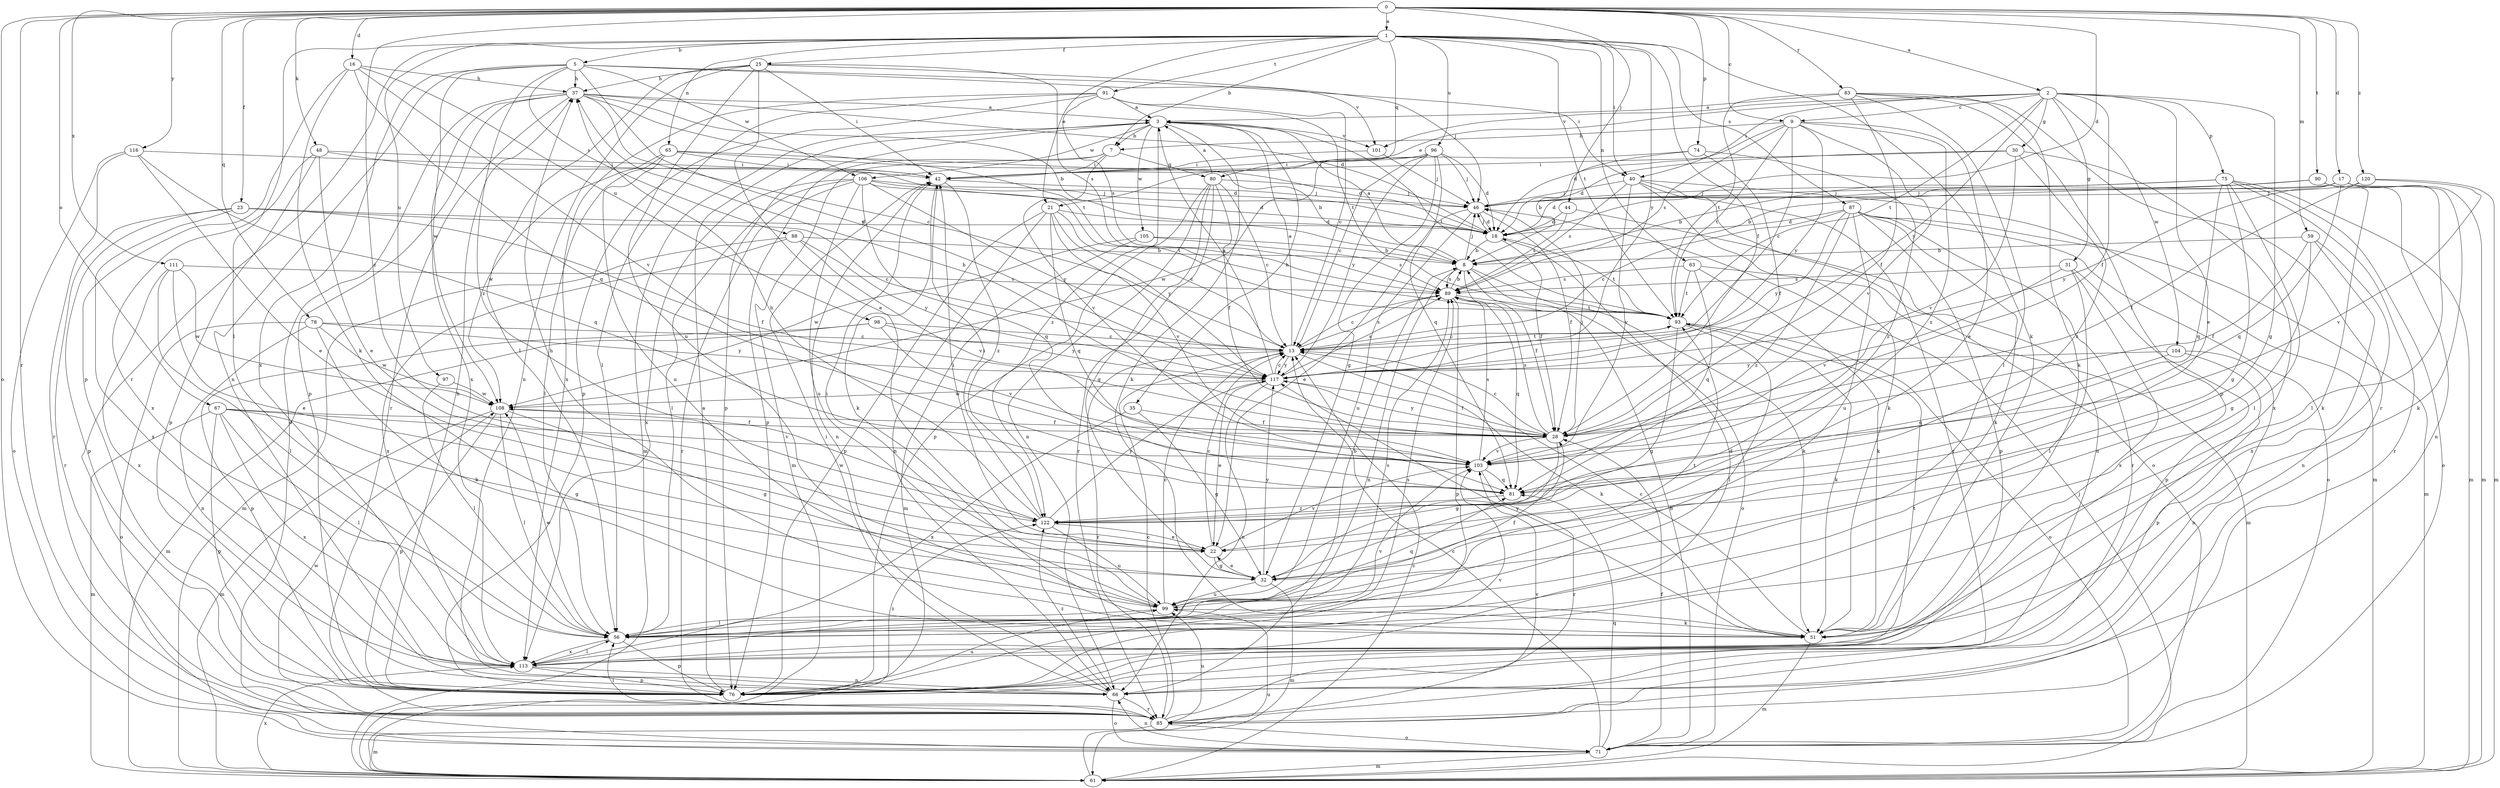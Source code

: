 strict digraph  {
0;
1;
2;
3;
5;
7;
8;
9;
13;
16;
17;
18;
21;
22;
23;
25;
28;
30;
31;
32;
35;
37;
40;
42;
44;
46;
48;
51;
56;
59;
61;
63;
65;
66;
67;
71;
74;
75;
76;
78;
80;
81;
83;
85;
87;
88;
89;
90;
91;
93;
96;
97;
98;
99;
101;
103;
104;
105;
106;
108;
111;
113;
116;
117;
120;
122;
0 -> 1  [label=a];
0 -> 2  [label=a];
0 -> 9  [label=c];
0 -> 16  [label=d];
0 -> 17  [label=d];
0 -> 18  [label=d];
0 -> 23  [label=f];
0 -> 44  [label=j];
0 -> 48  [label=k];
0 -> 59  [label=m];
0 -> 67  [label=o];
0 -> 71  [label=o];
0 -> 74  [label=p];
0 -> 78  [label=q];
0 -> 83  [label=r];
0 -> 85  [label=r];
0 -> 90  [label=t];
0 -> 111  [label=x];
0 -> 116  [label=y];
0 -> 120  [label=z];
0 -> 122  [label=z];
1 -> 5  [label=b];
1 -> 7  [label=b];
1 -> 21  [label=e];
1 -> 25  [label=f];
1 -> 28  [label=f];
1 -> 40  [label=i];
1 -> 51  [label=k];
1 -> 56  [label=l];
1 -> 63  [label=n];
1 -> 65  [label=n];
1 -> 80  [label=q];
1 -> 85  [label=r];
1 -> 87  [label=s];
1 -> 91  [label=t];
1 -> 93  [label=t];
1 -> 96  [label=u];
1 -> 97  [label=u];
1 -> 117  [label=y];
2 -> 9  [label=c];
2 -> 21  [label=e];
2 -> 22  [label=e];
2 -> 28  [label=f];
2 -> 30  [label=g];
2 -> 31  [label=g];
2 -> 32  [label=g];
2 -> 40  [label=i];
2 -> 75  [label=p];
2 -> 93  [label=t];
2 -> 101  [label=v];
2 -> 104  [label=w];
2 -> 117  [label=y];
3 -> 7  [label=b];
3 -> 35  [label=h];
3 -> 51  [label=k];
3 -> 61  [label=m];
3 -> 76  [label=p];
3 -> 93  [label=t];
3 -> 101  [label=v];
3 -> 105  [label=w];
3 -> 106  [label=w];
3 -> 122  [label=z];
5 -> 37  [label=h];
5 -> 40  [label=i];
5 -> 66  [label=n];
5 -> 88  [label=s];
5 -> 101  [label=v];
5 -> 106  [label=w];
5 -> 108  [label=w];
5 -> 113  [label=x];
5 -> 117  [label=y];
5 -> 122  [label=z];
7 -> 42  [label=i];
7 -> 61  [label=m];
7 -> 76  [label=p];
7 -> 80  [label=q];
7 -> 103  [label=v];
8 -> 3  [label=a];
8 -> 28  [label=f];
8 -> 46  [label=j];
8 -> 51  [label=k];
8 -> 66  [label=n];
8 -> 71  [label=o];
8 -> 89  [label=s];
9 -> 7  [label=b];
9 -> 13  [label=c];
9 -> 18  [label=d];
9 -> 22  [label=e];
9 -> 89  [label=s];
9 -> 93  [label=t];
9 -> 103  [label=v];
9 -> 117  [label=y];
9 -> 122  [label=z];
13 -> 3  [label=a];
13 -> 51  [label=k];
13 -> 85  [label=r];
13 -> 89  [label=s];
13 -> 93  [label=t];
13 -> 117  [label=y];
16 -> 37  [label=h];
16 -> 51  [label=k];
16 -> 76  [label=p];
16 -> 81  [label=q];
16 -> 98  [label=u];
16 -> 103  [label=v];
17 -> 18  [label=d];
17 -> 46  [label=j];
17 -> 51  [label=k];
17 -> 56  [label=l];
17 -> 61  [label=m];
17 -> 81  [label=q];
17 -> 117  [label=y];
18 -> 8  [label=b];
18 -> 28  [label=f];
18 -> 46  [label=j];
18 -> 93  [label=t];
21 -> 13  [label=c];
21 -> 18  [label=d];
21 -> 66  [label=n];
21 -> 76  [label=p];
21 -> 81  [label=q];
21 -> 103  [label=v];
21 -> 117  [label=y];
22 -> 13  [label=c];
22 -> 32  [label=g];
22 -> 42  [label=i];
22 -> 103  [label=v];
23 -> 13  [label=c];
23 -> 18  [label=d];
23 -> 28  [label=f];
23 -> 76  [label=p];
23 -> 85  [label=r];
23 -> 113  [label=x];
25 -> 22  [label=e];
25 -> 37  [label=h];
25 -> 42  [label=i];
25 -> 46  [label=j];
25 -> 56  [label=l];
25 -> 66  [label=n];
25 -> 89  [label=s];
25 -> 99  [label=u];
28 -> 13  [label=c];
28 -> 32  [label=g];
28 -> 37  [label=h];
28 -> 46  [label=j];
28 -> 89  [label=s];
28 -> 103  [label=v];
28 -> 117  [label=y];
30 -> 18  [label=d];
30 -> 42  [label=i];
30 -> 103  [label=v];
30 -> 113  [label=x];
30 -> 122  [label=z];
31 -> 56  [label=l];
31 -> 76  [label=p];
31 -> 89  [label=s];
31 -> 103  [label=v];
31 -> 113  [label=x];
32 -> 22  [label=e];
32 -> 61  [label=m];
32 -> 99  [label=u];
32 -> 117  [label=y];
35 -> 28  [label=f];
35 -> 32  [label=g];
35 -> 113  [label=x];
37 -> 3  [label=a];
37 -> 8  [label=b];
37 -> 13  [label=c];
37 -> 18  [label=d];
37 -> 71  [label=o];
37 -> 76  [label=p];
37 -> 85  [label=r];
37 -> 93  [label=t];
37 -> 113  [label=x];
40 -> 46  [label=j];
40 -> 51  [label=k];
40 -> 61  [label=m];
40 -> 71  [label=o];
40 -> 85  [label=r];
40 -> 89  [label=s];
40 -> 103  [label=v];
42 -> 46  [label=j];
42 -> 51  [label=k];
42 -> 66  [label=n];
42 -> 122  [label=z];
44 -> 18  [label=d];
44 -> 66  [label=n];
44 -> 89  [label=s];
46 -> 18  [label=d];
46 -> 22  [label=e];
46 -> 28  [label=f];
46 -> 99  [label=u];
48 -> 18  [label=d];
48 -> 22  [label=e];
48 -> 42  [label=i];
48 -> 76  [label=p];
48 -> 113  [label=x];
51 -> 13  [label=c];
51 -> 61  [label=m];
51 -> 117  [label=y];
56 -> 8  [label=b];
56 -> 76  [label=p];
56 -> 89  [label=s];
56 -> 103  [label=v];
56 -> 108  [label=w];
56 -> 113  [label=x];
59 -> 8  [label=b];
59 -> 28  [label=f];
59 -> 32  [label=g];
59 -> 66  [label=n];
59 -> 113  [label=x];
61 -> 13  [label=c];
61 -> 46  [label=j];
61 -> 99  [label=u];
61 -> 113  [label=x];
63 -> 51  [label=k];
63 -> 61  [label=m];
63 -> 81  [label=q];
63 -> 89  [label=s];
63 -> 93  [label=t];
65 -> 8  [label=b];
65 -> 18  [label=d];
65 -> 42  [label=i];
65 -> 56  [label=l];
65 -> 99  [label=u];
65 -> 108  [label=w];
66 -> 42  [label=i];
66 -> 71  [label=o];
66 -> 85  [label=r];
66 -> 122  [label=z];
67 -> 28  [label=f];
67 -> 32  [label=g];
67 -> 56  [label=l];
67 -> 61  [label=m];
67 -> 76  [label=p];
67 -> 103  [label=v];
67 -> 113  [label=x];
71 -> 8  [label=b];
71 -> 13  [label=c];
71 -> 28  [label=f];
71 -> 61  [label=m];
71 -> 66  [label=n];
71 -> 81  [label=q];
74 -> 8  [label=b];
74 -> 28  [label=f];
74 -> 42  [label=i];
74 -> 122  [label=z];
75 -> 8  [label=b];
75 -> 32  [label=g];
75 -> 46  [label=j];
75 -> 56  [label=l];
75 -> 61  [label=m];
75 -> 71  [label=o];
75 -> 81  [label=q];
75 -> 85  [label=r];
76 -> 3  [label=a];
76 -> 37  [label=h];
76 -> 93  [label=t];
76 -> 99  [label=u];
76 -> 103  [label=v];
76 -> 122  [label=z];
78 -> 13  [label=c];
78 -> 51  [label=k];
78 -> 66  [label=n];
78 -> 71  [label=o];
78 -> 108  [label=w];
78 -> 117  [label=y];
80 -> 3  [label=a];
80 -> 13  [label=c];
80 -> 28  [label=f];
80 -> 32  [label=g];
80 -> 46  [label=j];
80 -> 66  [label=n];
80 -> 76  [label=p];
80 -> 85  [label=r];
81 -> 122  [label=z];
83 -> 3  [label=a];
83 -> 28  [label=f];
83 -> 51  [label=k];
83 -> 56  [label=l];
83 -> 76  [label=p];
83 -> 85  [label=r];
83 -> 93  [label=t];
85 -> 13  [label=c];
85 -> 56  [label=l];
85 -> 61  [label=m];
85 -> 71  [label=o];
85 -> 99  [label=u];
85 -> 103  [label=v];
85 -> 108  [label=w];
87 -> 13  [label=c];
87 -> 18  [label=d];
87 -> 51  [label=k];
87 -> 61  [label=m];
87 -> 71  [label=o];
87 -> 76  [label=p];
87 -> 85  [label=r];
87 -> 99  [label=u];
87 -> 117  [label=y];
87 -> 122  [label=z];
88 -> 8  [label=b];
88 -> 61  [label=m];
88 -> 103  [label=v];
88 -> 113  [label=x];
88 -> 117  [label=y];
89 -> 8  [label=b];
89 -> 13  [label=c];
89 -> 76  [label=p];
89 -> 81  [label=q];
89 -> 93  [label=t];
90 -> 8  [label=b];
90 -> 46  [label=j];
90 -> 51  [label=k];
90 -> 66  [label=n];
91 -> 3  [label=a];
91 -> 13  [label=c];
91 -> 56  [label=l];
91 -> 76  [label=p];
91 -> 89  [label=s];
91 -> 93  [label=t];
91 -> 113  [label=x];
93 -> 13  [label=c];
93 -> 32  [label=g];
93 -> 51  [label=k];
93 -> 56  [label=l];
93 -> 71  [label=o];
96 -> 13  [label=c];
96 -> 18  [label=d];
96 -> 32  [label=g];
96 -> 42  [label=i];
96 -> 46  [label=j];
96 -> 81  [label=q];
96 -> 108  [label=w];
96 -> 117  [label=y];
97 -> 56  [label=l];
97 -> 108  [label=w];
98 -> 13  [label=c];
98 -> 61  [label=m];
98 -> 76  [label=p];
98 -> 103  [label=v];
98 -> 117  [label=y];
99 -> 13  [label=c];
99 -> 28  [label=f];
99 -> 37  [label=h];
99 -> 42  [label=i];
99 -> 51  [label=k];
99 -> 56  [label=l];
99 -> 81  [label=q];
99 -> 93  [label=t];
101 -> 42  [label=i];
101 -> 46  [label=j];
103 -> 81  [label=q];
103 -> 85  [label=r];
103 -> 89  [label=s];
104 -> 66  [label=n];
104 -> 76  [label=p];
104 -> 81  [label=q];
104 -> 117  [label=y];
105 -> 8  [label=b];
105 -> 61  [label=m];
105 -> 89  [label=s];
105 -> 108  [label=w];
106 -> 18  [label=d];
106 -> 46  [label=j];
106 -> 56  [label=l];
106 -> 81  [label=q];
106 -> 85  [label=r];
106 -> 93  [label=t];
106 -> 99  [label=u];
106 -> 113  [label=x];
106 -> 117  [label=y];
108 -> 28  [label=f];
108 -> 32  [label=g];
108 -> 56  [label=l];
108 -> 61  [label=m];
108 -> 76  [label=p];
111 -> 22  [label=e];
111 -> 56  [label=l];
111 -> 89  [label=s];
111 -> 108  [label=w];
111 -> 113  [label=x];
113 -> 18  [label=d];
113 -> 56  [label=l];
113 -> 66  [label=n];
113 -> 76  [label=p];
113 -> 89  [label=s];
116 -> 22  [label=e];
116 -> 42  [label=i];
116 -> 71  [label=o];
116 -> 81  [label=q];
116 -> 85  [label=r];
117 -> 3  [label=a];
117 -> 13  [label=c];
117 -> 22  [label=e];
117 -> 28  [label=f];
117 -> 66  [label=n];
117 -> 89  [label=s];
117 -> 108  [label=w];
120 -> 28  [label=f];
120 -> 46  [label=j];
120 -> 61  [label=m];
120 -> 103  [label=v];
122 -> 22  [label=e];
122 -> 37  [label=h];
122 -> 42  [label=i];
122 -> 99  [label=u];
122 -> 108  [label=w];
122 -> 117  [label=y];
}
